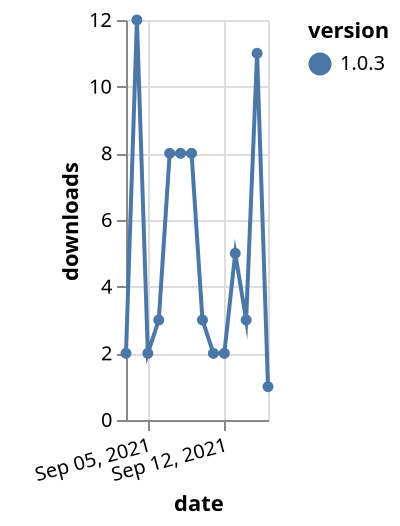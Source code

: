 {"$schema": "https://vega.github.io/schema/vega-lite/v5.json", "description": "A simple bar chart with embedded data.", "data": {"values": [{"date": "2021-09-03", "total": 6726, "delta": 2, "version": "1.0.3"}, {"date": "2021-09-04", "total": 6738, "delta": 12, "version": "1.0.3"}, {"date": "2021-09-05", "total": 6740, "delta": 2, "version": "1.0.3"}, {"date": "2021-09-06", "total": 6743, "delta": 3, "version": "1.0.3"}, {"date": "2021-09-07", "total": 6751, "delta": 8, "version": "1.0.3"}, {"date": "2021-09-08", "total": 6759, "delta": 8, "version": "1.0.3"}, {"date": "2021-09-09", "total": 6767, "delta": 8, "version": "1.0.3"}, {"date": "2021-09-10", "total": 6770, "delta": 3, "version": "1.0.3"}, {"date": "2021-09-11", "total": 6772, "delta": 2, "version": "1.0.3"}, {"date": "2021-09-12", "total": 6774, "delta": 2, "version": "1.0.3"}, {"date": "2021-09-13", "total": 6779, "delta": 5, "version": "1.0.3"}, {"date": "2021-09-14", "total": 6782, "delta": 3, "version": "1.0.3"}, {"date": "2021-09-15", "total": 6793, "delta": 11, "version": "1.0.3"}, {"date": "2021-09-16", "total": 6794, "delta": 1, "version": "1.0.3"}]}, "width": "container", "mark": {"type": "line", "point": {"filled": true}}, "encoding": {"x": {"field": "date", "type": "temporal", "timeUnit": "yearmonthdate", "title": "date", "axis": {"labelAngle": -15}}, "y": {"field": "delta", "type": "quantitative", "title": "downloads"}, "color": {"field": "version", "type": "nominal"}, "tooltip": {"field": "delta"}}}
